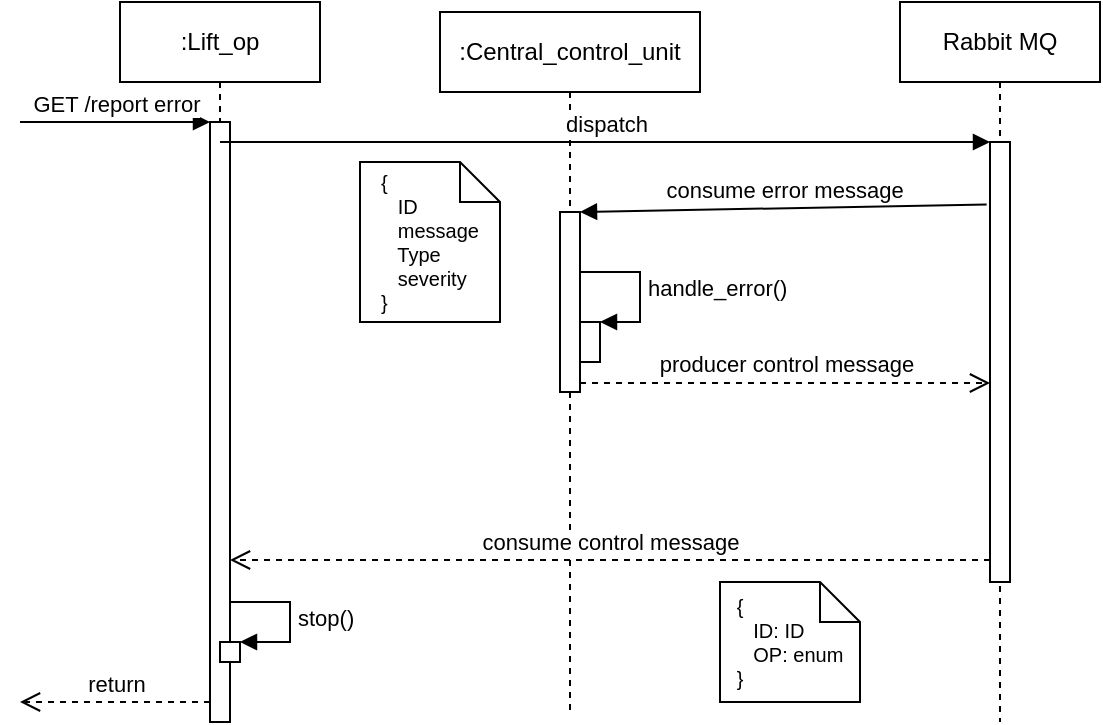 <mxfile version="17.0.0" type="device"><diagram id="xn7pYvQXORpjo_hqVjBw" name="Page-1"><mxGraphModel dx="826" dy="442" grid="1" gridSize="10" guides="1" tooltips="1" connect="1" arrows="1" fold="1" page="1" pageScale="1" pageWidth="850" pageHeight="1100" math="0" shadow="0"><root><mxCell id="0"/><mxCell id="1" parent="0"/><mxCell id="AZ5q8qD32m1SHY0_1xM5-1" value=":Lift_op" style="shape=umlLifeline;perimeter=lifelinePerimeter;whiteSpace=wrap;html=1;container=1;collapsible=0;recursiveResize=0;outlineConnect=0;" parent="1" vertex="1"><mxGeometry x="90" y="70" width="100" height="360" as="geometry"/></mxCell><mxCell id="AZ5q8qD32m1SHY0_1xM5-4" value="" style="html=1;points=[];perimeter=orthogonalPerimeter;" parent="AZ5q8qD32m1SHY0_1xM5-1" vertex="1"><mxGeometry x="45" y="60" width="10" height="300" as="geometry"/></mxCell><mxCell id="AZ5q8qD32m1SHY0_1xM5-5" value="GET /report error" style="html=1;verticalAlign=bottom;endArrow=block;entryX=0;entryY=0;rounded=0;" parent="AZ5q8qD32m1SHY0_1xM5-1" target="AZ5q8qD32m1SHY0_1xM5-4" edge="1"><mxGeometry relative="1" as="geometry"><mxPoint x="-50" y="60" as="sourcePoint"/></mxGeometry></mxCell><mxCell id="AZ5q8qD32m1SHY0_1xM5-6" value="return" style="html=1;verticalAlign=bottom;endArrow=open;dashed=1;endSize=8;rounded=0;" parent="AZ5q8qD32m1SHY0_1xM5-1" source="AZ5q8qD32m1SHY0_1xM5-4" edge="1"><mxGeometry relative="1" as="geometry"><mxPoint x="-50" y="350" as="targetPoint"/><mxPoint x="40" y="350" as="sourcePoint"/></mxGeometry></mxCell><mxCell id="AZ5q8qD32m1SHY0_1xM5-10" value="" style="html=1;points=[];perimeter=orthogonalPerimeter;" parent="AZ5q8qD32m1SHY0_1xM5-1" vertex="1"><mxGeometry x="50" y="320" width="10" height="10" as="geometry"/></mxCell><mxCell id="AZ5q8qD32m1SHY0_1xM5-11" value="stop()" style="edgeStyle=orthogonalEdgeStyle;html=1;align=left;spacingLeft=2;endArrow=block;rounded=0;entryX=1;entryY=0;" parent="AZ5q8qD32m1SHY0_1xM5-1" target="AZ5q8qD32m1SHY0_1xM5-10" edge="1"><mxGeometry relative="1" as="geometry"><mxPoint x="55" y="300" as="sourcePoint"/><Array as="points"><mxPoint x="85" y="300"/></Array></mxGeometry></mxCell><mxCell id="AZ5q8qD32m1SHY0_1xM5-17" value="&lt;div align=&quot;left&quot; style=&quot;font-size: 10px&quot;&gt;&lt;font style=&quot;font-size: 10px&quot;&gt;{&lt;/font&gt;&lt;/div&gt;&lt;div align=&quot;left&quot; style=&quot;font-size: 10px&quot;&gt;&lt;font style=&quot;font-size: 10px&quot;&gt;&amp;nbsp;&amp;nbsp; ID&lt;/font&gt;&lt;/div&gt;&lt;div align=&quot;left&quot; style=&quot;font-size: 10px&quot;&gt;&lt;font style=&quot;font-size: 10px&quot;&gt;&amp;nbsp;&amp;nbsp; message&lt;/font&gt;&lt;/div&gt;&lt;div align=&quot;left&quot; style=&quot;font-size: 10px&quot;&gt;&lt;font style=&quot;font-size: 10px&quot;&gt;&amp;nbsp;&amp;nbsp; Type&lt;/font&gt;&lt;/div&gt;&lt;div align=&quot;left&quot; style=&quot;font-size: 10px&quot;&gt;&lt;font style=&quot;font-size: 10px&quot;&gt;&amp;nbsp;&amp;nbsp; severity&lt;/font&gt;&lt;/div&gt;&lt;div align=&quot;left&quot; style=&quot;font-size: 10px&quot;&gt;&lt;font style=&quot;font-size: 10px&quot;&gt;}&lt;/font&gt;&lt;br&gt;&lt;/div&gt;" style="shape=note;size=20;whiteSpace=wrap;html=1;" parent="AZ5q8qD32m1SHY0_1xM5-1" vertex="1"><mxGeometry x="120" y="80" width="70" height="80" as="geometry"/></mxCell><mxCell id="AZ5q8qD32m1SHY0_1xM5-2" value=":Central_control_unit" style="shape=umlLifeline;perimeter=lifelinePerimeter;whiteSpace=wrap;html=1;container=1;collapsible=0;recursiveResize=0;outlineConnect=0;" parent="1" vertex="1"><mxGeometry x="250" y="75" width="130" height="350" as="geometry"/></mxCell><mxCell id="AZ5q8qD32m1SHY0_1xM5-12" value="" style="html=1;points=[];perimeter=orthogonalPerimeter;" parent="AZ5q8qD32m1SHY0_1xM5-2" vertex="1"><mxGeometry x="60" y="100" width="10" height="90" as="geometry"/></mxCell><mxCell id="AZ5q8qD32m1SHY0_1xM5-15" value="" style="html=1;points=[];perimeter=orthogonalPerimeter;" parent="AZ5q8qD32m1SHY0_1xM5-2" vertex="1"><mxGeometry x="70" y="155" width="10" height="20" as="geometry"/></mxCell><mxCell id="AZ5q8qD32m1SHY0_1xM5-16" value="handle_error()" style="edgeStyle=orthogonalEdgeStyle;html=1;align=left;spacingLeft=2;endArrow=block;rounded=0;entryX=1;entryY=0;" parent="AZ5q8qD32m1SHY0_1xM5-2" target="AZ5q8qD32m1SHY0_1xM5-15" edge="1"><mxGeometry relative="1" as="geometry"><mxPoint x="70" y="130" as="sourcePoint"/><Array as="points"><mxPoint x="100" y="130"/><mxPoint x="100" y="155"/></Array></mxGeometry></mxCell><mxCell id="AZ5q8qD32m1SHY0_1xM5-3" value="Rabbit MQ" style="shape=umlLifeline;perimeter=lifelinePerimeter;whiteSpace=wrap;html=1;container=1;collapsible=0;recursiveResize=0;outlineConnect=0;" parent="1" vertex="1"><mxGeometry x="480" y="70" width="100" height="360" as="geometry"/></mxCell><mxCell id="AZ5q8qD32m1SHY0_1xM5-7" value="" style="html=1;points=[];perimeter=orthogonalPerimeter;" parent="AZ5q8qD32m1SHY0_1xM5-3" vertex="1"><mxGeometry x="45" y="70" width="10" height="220" as="geometry"/></mxCell><mxCell id="AZ5q8qD32m1SHY0_1xM5-8" value="dispatch" style="html=1;verticalAlign=bottom;endArrow=block;entryX=0;entryY=0;rounded=0;" parent="1" target="AZ5q8qD32m1SHY0_1xM5-7" edge="1"><mxGeometry relative="1" as="geometry"><mxPoint x="140" y="140" as="sourcePoint"/></mxGeometry></mxCell><mxCell id="AZ5q8qD32m1SHY0_1xM5-9" value="consume control message" style="html=1;verticalAlign=bottom;endArrow=open;dashed=1;endSize=8;exitX=0;exitY=0.95;rounded=0;" parent="1" source="AZ5q8qD32m1SHY0_1xM5-7" target="AZ5q8qD32m1SHY0_1xM5-4" edge="1"><mxGeometry relative="1" as="geometry"><mxPoint x="455" y="216" as="targetPoint"/></mxGeometry></mxCell><mxCell id="AZ5q8qD32m1SHY0_1xM5-13" value="consume error message" style="html=1;verticalAlign=bottom;endArrow=block;entryX=1;entryY=0;rounded=0;exitX=-0.167;exitY=0.142;exitDx=0;exitDy=0;exitPerimeter=0;" parent="1" source="AZ5q8qD32m1SHY0_1xM5-7" target="AZ5q8qD32m1SHY0_1xM5-12" edge="1"><mxGeometry relative="1" as="geometry"><mxPoint x="375" y="170" as="sourcePoint"/></mxGeometry></mxCell><mxCell id="AZ5q8qD32m1SHY0_1xM5-14" value="producer control message" style="html=1;verticalAlign=bottom;endArrow=open;dashed=1;endSize=8;exitX=1;exitY=0.95;rounded=0;" parent="1" source="AZ5q8qD32m1SHY0_1xM5-12" target="AZ5q8qD32m1SHY0_1xM5-7" edge="1"><mxGeometry relative="1" as="geometry"><mxPoint x="470" y="260" as="targetPoint"/></mxGeometry></mxCell><mxCell id="AZ5q8qD32m1SHY0_1xM5-18" value="&lt;div align=&quot;left&quot; style=&quot;font-size: 10px&quot;&gt;&lt;font style=&quot;font-size: 10px&quot;&gt;{&lt;/font&gt;&lt;/div&gt;&lt;div align=&quot;left&quot; style=&quot;font-size: 10px&quot;&gt;&lt;font style=&quot;font-size: 10px&quot;&gt;&amp;nbsp;&amp;nbsp; ID: ID&lt;br&gt;&lt;/font&gt;&lt;/div&gt;&lt;div align=&quot;left&quot; style=&quot;font-size: 10px&quot;&gt;&lt;font style=&quot;font-size: 10px&quot;&gt;&amp;nbsp;&amp;nbsp; OP: enum&lt;br&gt;&lt;/font&gt;&lt;/div&gt;&lt;div align=&quot;left&quot; style=&quot;font-size: 10px&quot;&gt;&lt;font style=&quot;font-size: 10px&quot;&gt;}&lt;/font&gt;&lt;br&gt;&lt;/div&gt;" style="shape=note;size=20;whiteSpace=wrap;html=1;" parent="1" vertex="1"><mxGeometry x="390" y="360" width="70" height="60" as="geometry"/></mxCell></root></mxGraphModel></diagram></mxfile>
